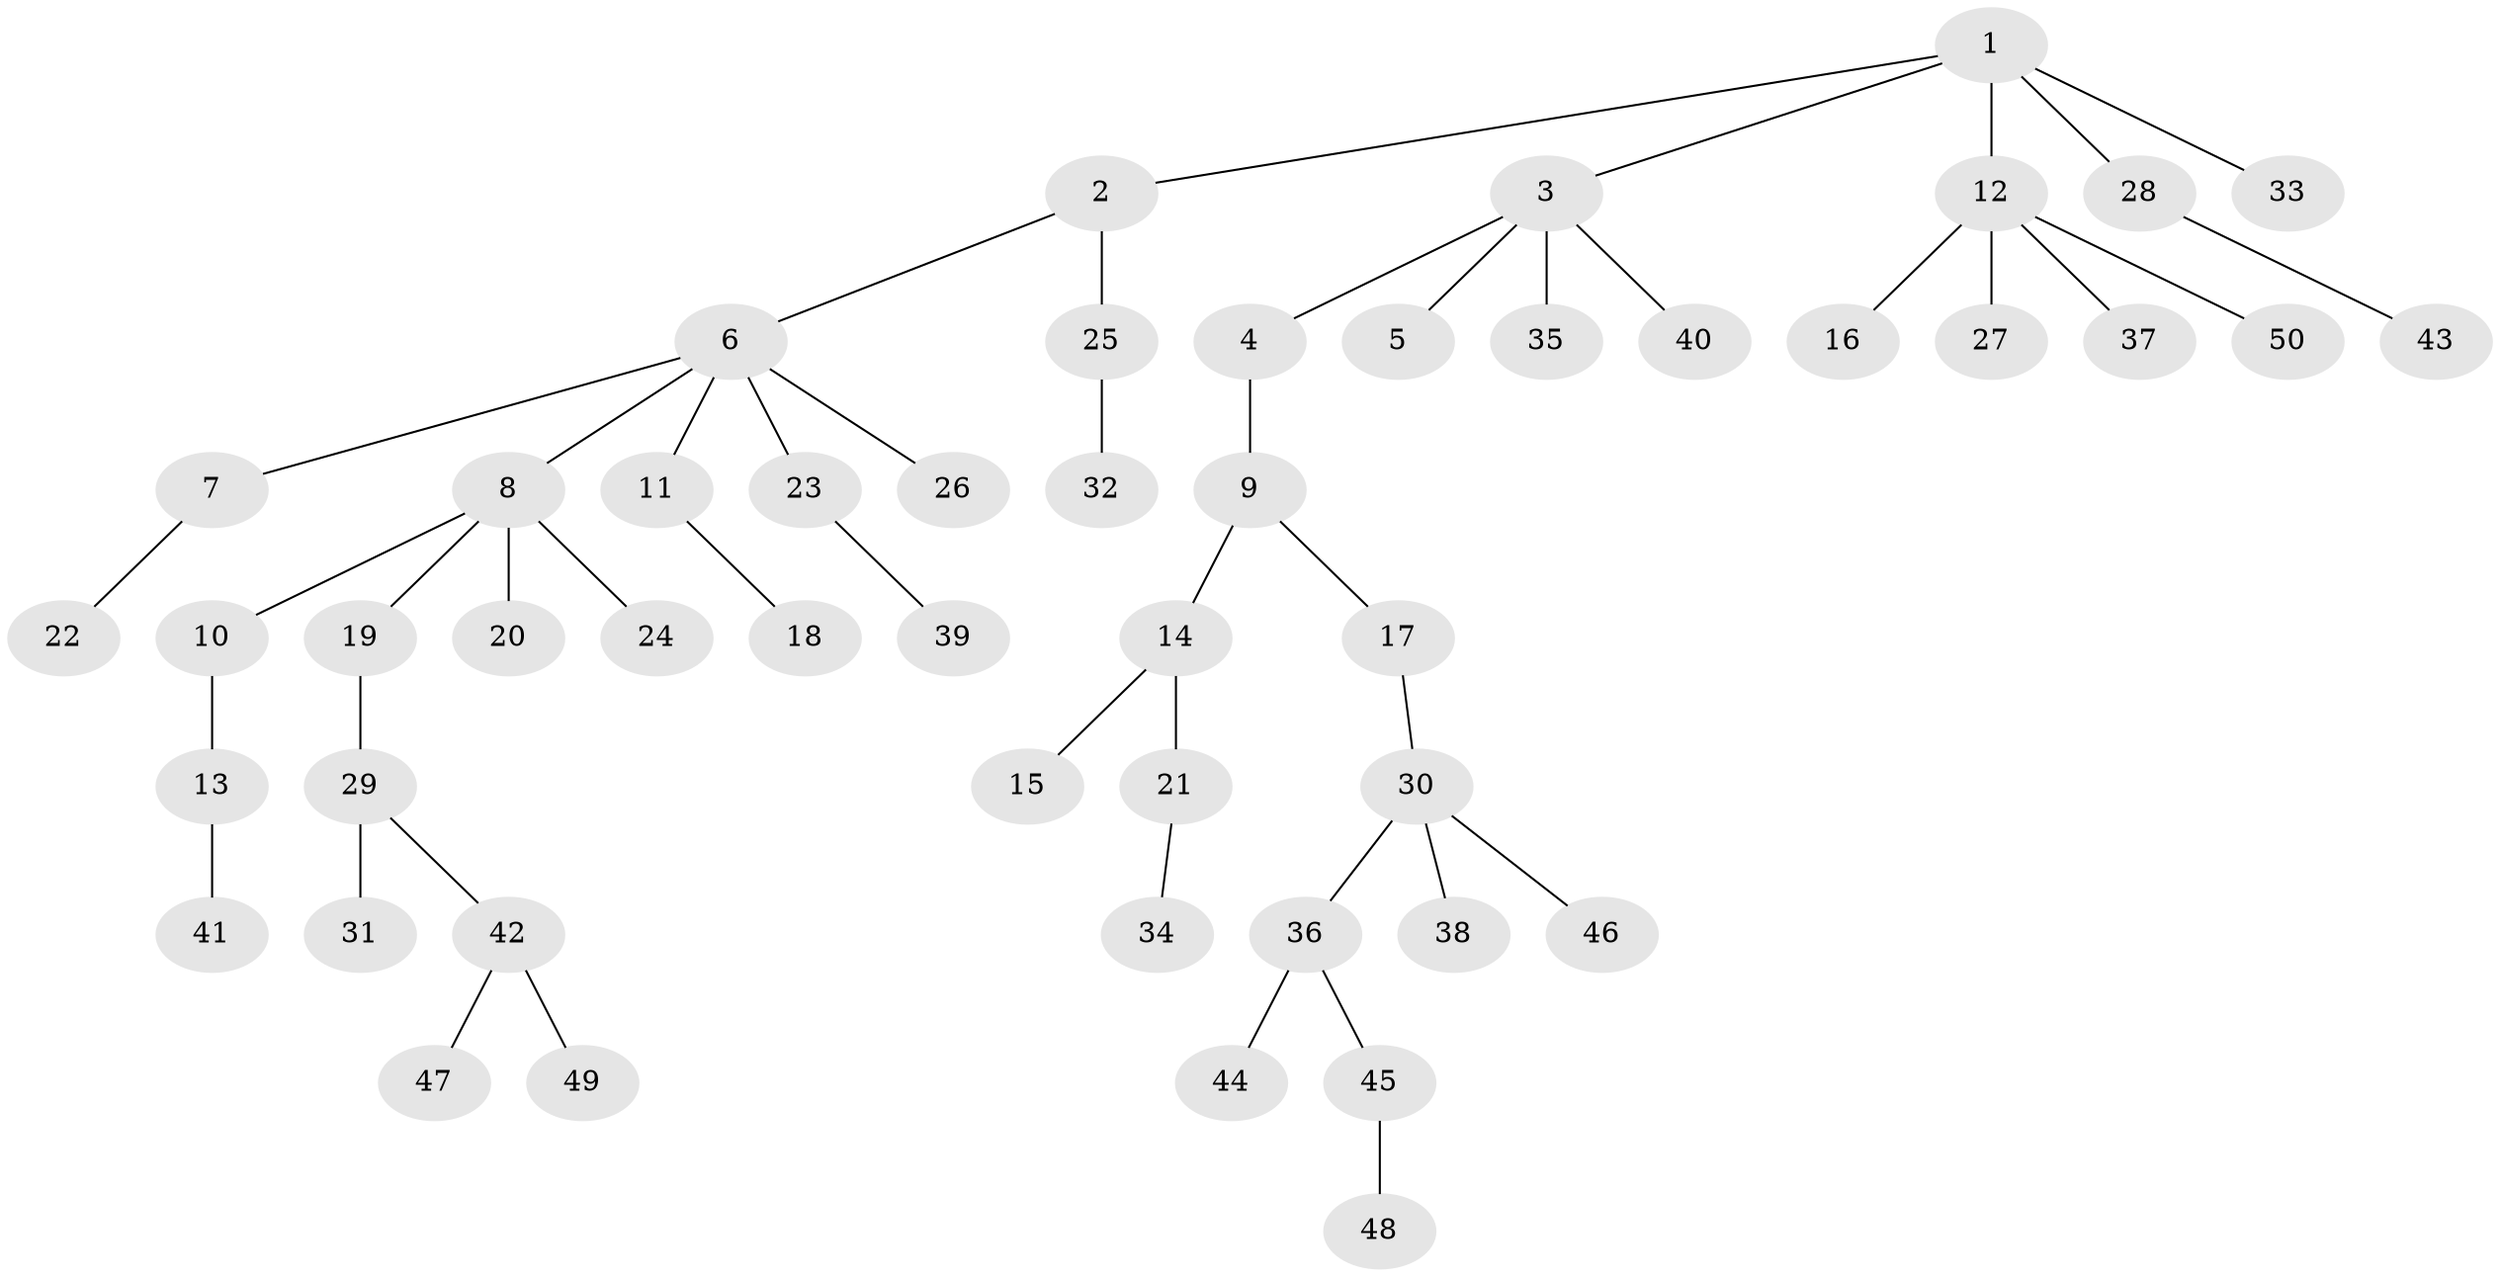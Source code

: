 // Generated by graph-tools (version 1.1) at 2025/26/03/09/25 03:26:24]
// undirected, 50 vertices, 49 edges
graph export_dot {
graph [start="1"]
  node [color=gray90,style=filled];
  1;
  2;
  3;
  4;
  5;
  6;
  7;
  8;
  9;
  10;
  11;
  12;
  13;
  14;
  15;
  16;
  17;
  18;
  19;
  20;
  21;
  22;
  23;
  24;
  25;
  26;
  27;
  28;
  29;
  30;
  31;
  32;
  33;
  34;
  35;
  36;
  37;
  38;
  39;
  40;
  41;
  42;
  43;
  44;
  45;
  46;
  47;
  48;
  49;
  50;
  1 -- 2;
  1 -- 3;
  1 -- 12;
  1 -- 28;
  1 -- 33;
  2 -- 6;
  2 -- 25;
  3 -- 4;
  3 -- 5;
  3 -- 35;
  3 -- 40;
  4 -- 9;
  6 -- 7;
  6 -- 8;
  6 -- 11;
  6 -- 23;
  6 -- 26;
  7 -- 22;
  8 -- 10;
  8 -- 19;
  8 -- 20;
  8 -- 24;
  9 -- 14;
  9 -- 17;
  10 -- 13;
  11 -- 18;
  12 -- 16;
  12 -- 27;
  12 -- 37;
  12 -- 50;
  13 -- 41;
  14 -- 15;
  14 -- 21;
  17 -- 30;
  19 -- 29;
  21 -- 34;
  23 -- 39;
  25 -- 32;
  28 -- 43;
  29 -- 31;
  29 -- 42;
  30 -- 36;
  30 -- 38;
  30 -- 46;
  36 -- 44;
  36 -- 45;
  42 -- 47;
  42 -- 49;
  45 -- 48;
}

